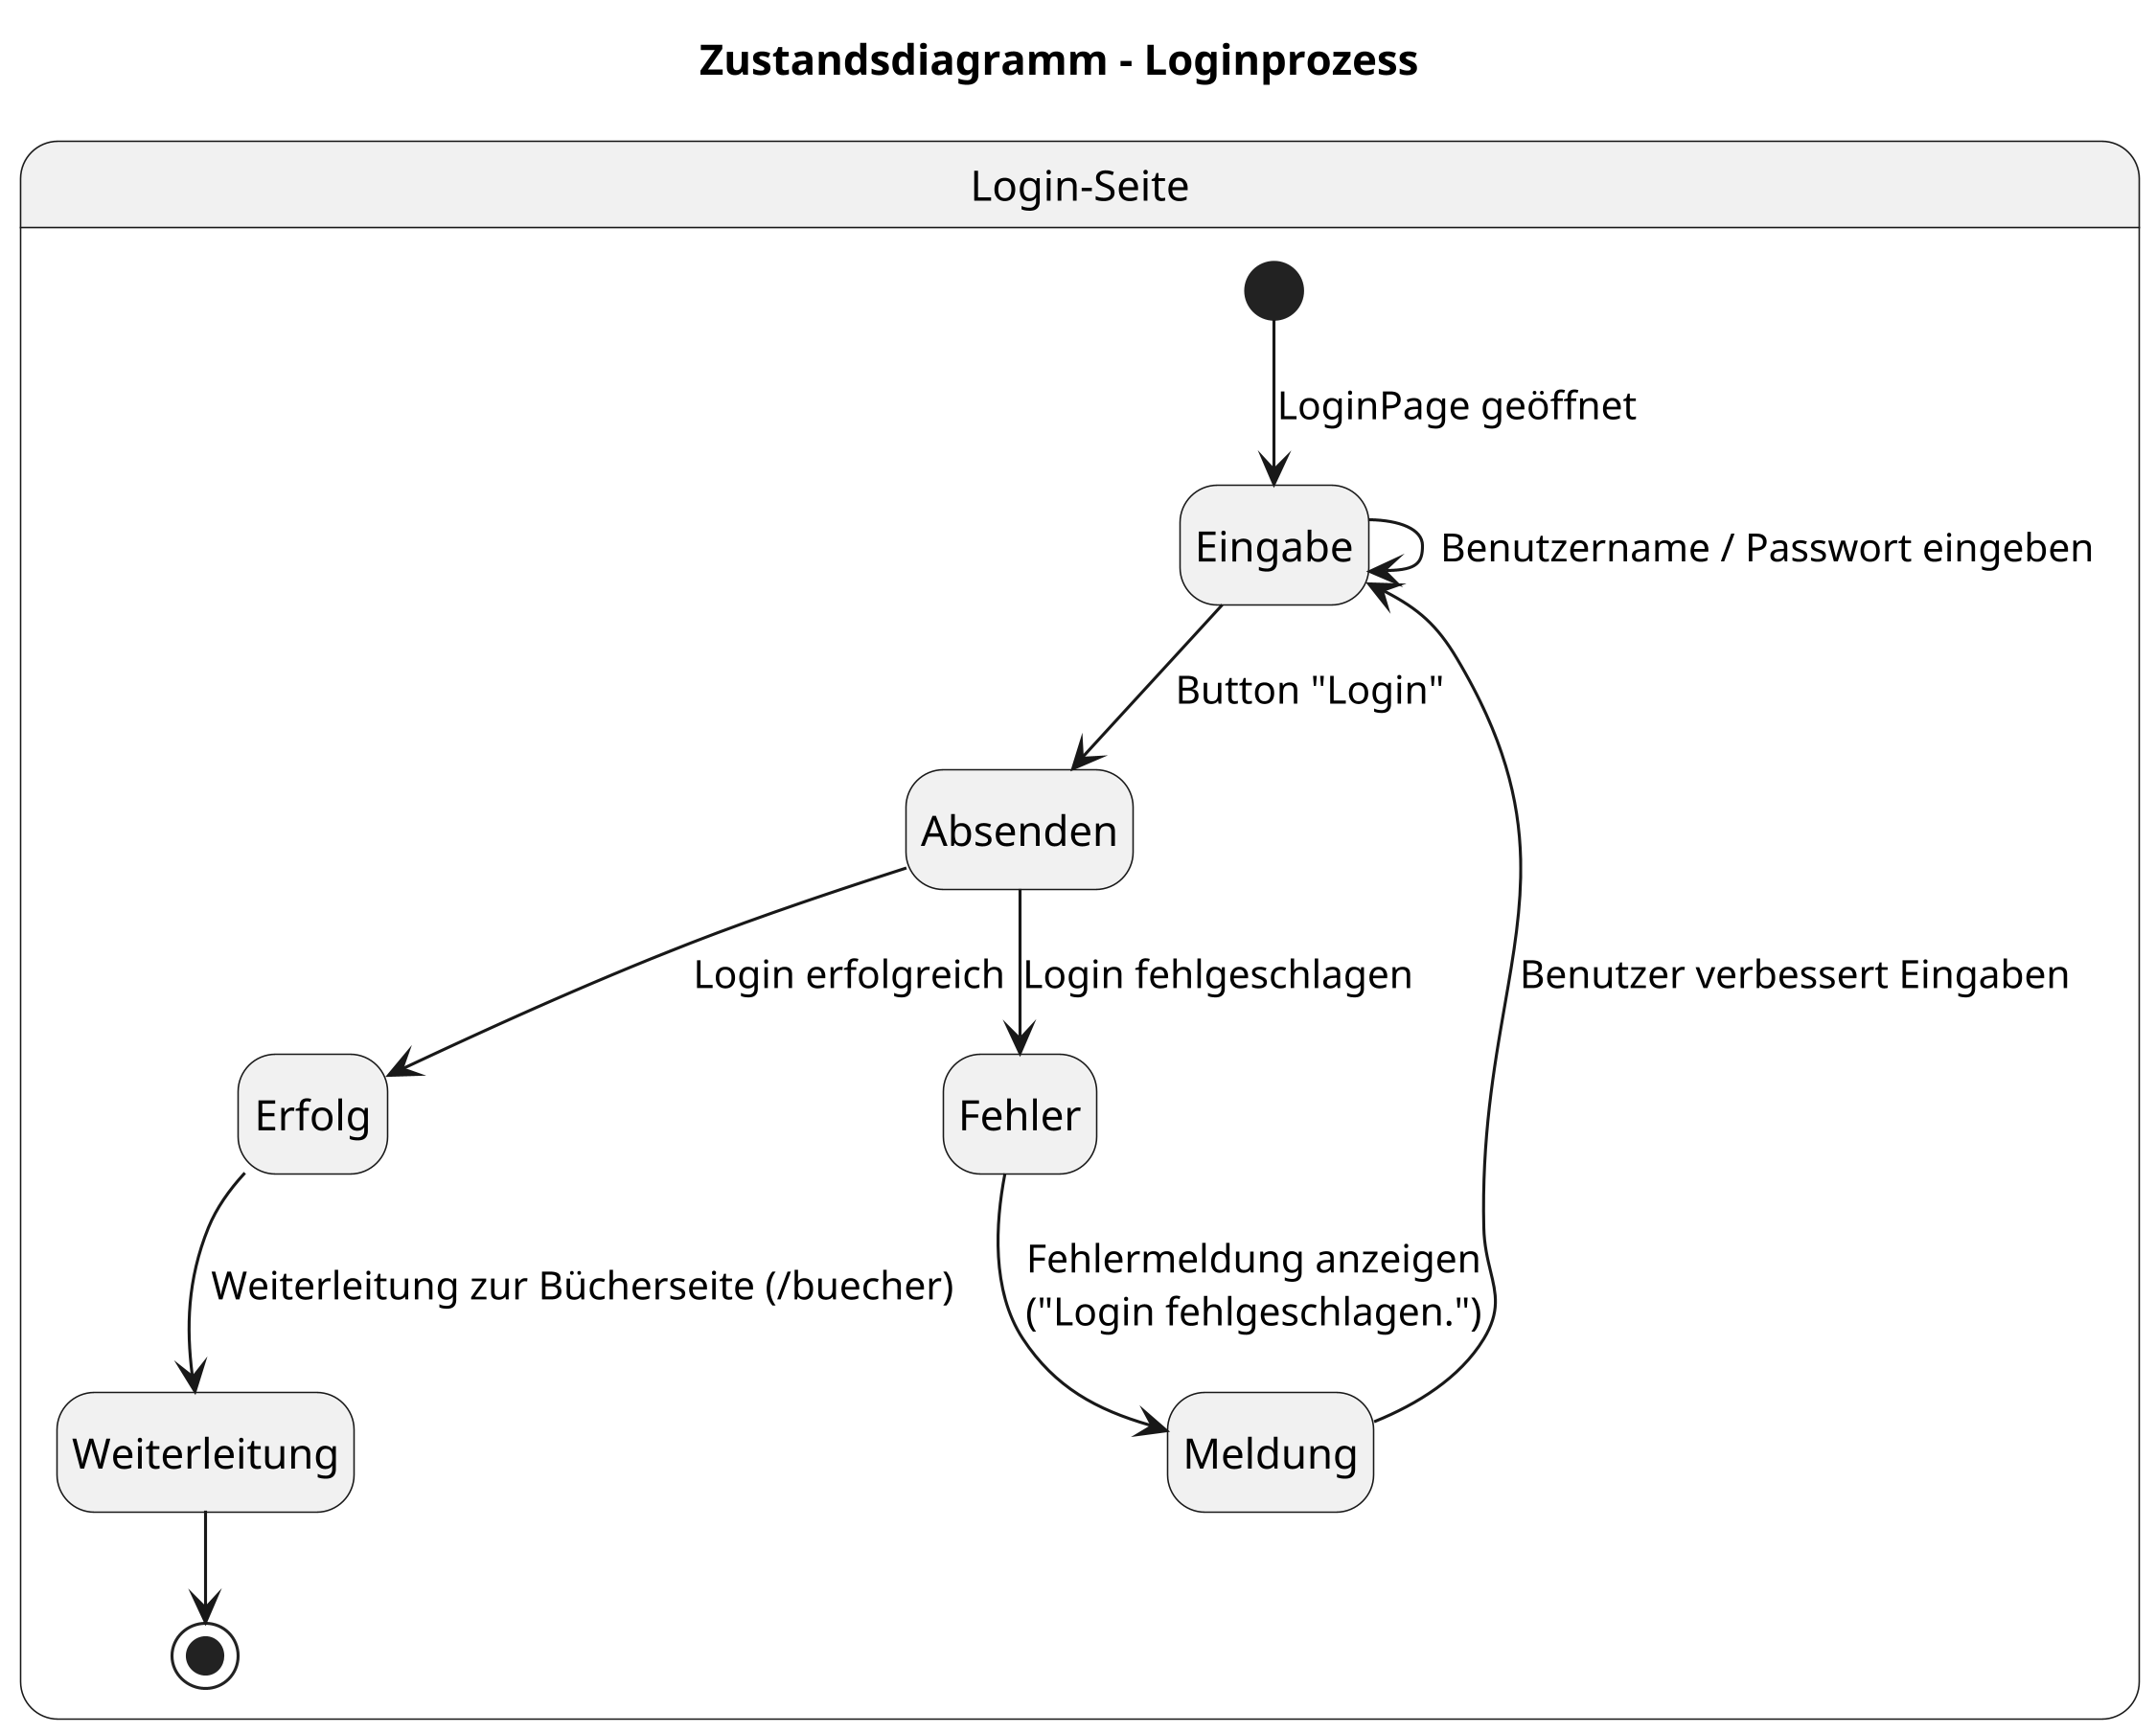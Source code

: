 @startuml zustand_login
skinparam dpi 300
hide empty description

title Zustandsdiagramm – Loginprozess

state "Login-Seite" as LoginPage {
    [*] --> Eingabe : LoginPage geöffnet

    Eingabe --> Eingabe : Benutzername / Passwort eingeben

    Eingabe --> Absenden : Button "Login"

    Absenden --> Erfolg : Login erfolgreich
    Absenden --> Fehler : Login fehlgeschlagen

    Fehler --> Meldung : Fehlermeldung anzeigen\n("Login fehlgeschlagen.")
    Meldung --> Eingabe : Benutzer verbessert Eingaben

    Erfolg --> Weiterleitung : Weiterleitung zur Bücherseite (/buecher)
    Weiterleitung --> [*]
}

@enduml
